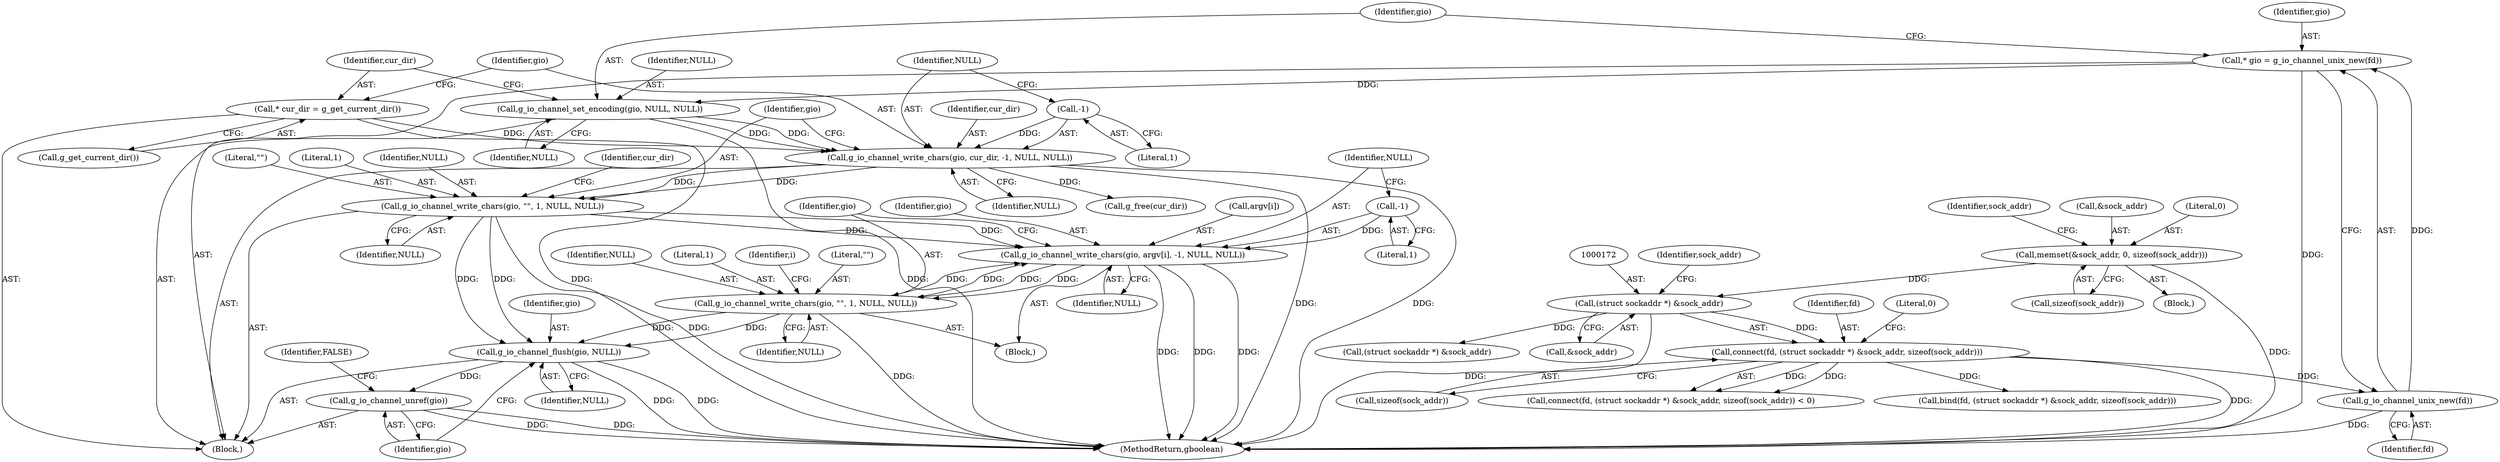digraph "0_lxde_f99163c6ff8b2f57c5f37b1ce5d62cf7450d4648@API" {
"1000314" [label="(Call,g_io_channel_write_chars(gio, argv[i], -1, NULL, NULL))"];
"1000295" [label="(Call,g_io_channel_write_chars(gio, \"\", 1, NULL, NULL))"];
"1000288" [label="(Call,g_io_channel_write_chars(gio, cur_dir, -1, NULL, NULL))"];
"1000280" [label="(Call,g_io_channel_set_encoding(gio, NULL, NULL))"];
"1000276" [label="(Call,* gio = g_io_channel_unix_new(fd))"];
"1000278" [label="(Call,g_io_channel_unix_new(fd))"];
"1000169" [label="(Call,connect(fd, (struct sockaddr *) &sock_addr, sizeof(sock_addr)))"];
"1000171" [label="(Call,(struct sockaddr *) &sock_addr)"];
"1000146" [label="(Call,memset(&sock_addr, 0, sizeof(sock_addr)))"];
"1000285" [label="(Call,* cur_dir = g_get_current_dir())"];
"1000291" [label="(Call,-1)"];
"1000323" [label="(Call,g_io_channel_write_chars(gio, \"\", 1, NULL, NULL))"];
"1000314" [label="(Call,g_io_channel_write_chars(gio, argv[i], -1, NULL, NULL))"];
"1000319" [label="(Call,-1)"];
"1000329" [label="(Call,g_io_channel_flush(gio, NULL))"];
"1000332" [label="(Call,g_io_channel_unref(gio))"];
"1000285" [label="(Call,* cur_dir = g_get_current_dir())"];
"1000278" [label="(Call,g_io_channel_unix_new(fd))"];
"1000292" [label="(Literal,1)"];
"1000279" [label="(Identifier,fd)"];
"1000325" [label="(Literal,\"\")"];
"1000327" [label="(Identifier,NULL)"];
"1000326" [label="(Literal,1)"];
"1000175" [label="(Call,sizeof(sock_addr))"];
"1000287" [label="(Call,g_get_current_dir())"];
"1000330" [label="(Identifier,gio)"];
"1000316" [label="(Call,argv[i])"];
"1000315" [label="(Identifier,gio)"];
"1000319" [label="(Call,-1)"];
"1000321" [label="(Identifier,NULL)"];
"1000281" [label="(Identifier,gio)"];
"1000314" [label="(Call,g_io_channel_write_chars(gio, argv[i], -1, NULL, NULL))"];
"1000335" [label="(Identifier,FALSE)"];
"1000177" [label="(Literal,0)"];
"1000294" [label="(Identifier,NULL)"];
"1000297" [label="(Literal,\"\")"];
"1000291" [label="(Call,-1)"];
"1000331" [label="(Identifier,NULL)"];
"1000332" [label="(Call,g_io_channel_unref(gio))"];
"1000301" [label="(Call,g_free(cur_dir))"];
"1000277" [label="(Identifier,gio)"];
"1000295" [label="(Call,g_io_channel_write_chars(gio, \"\", 1, NULL, NULL))"];
"1000171" [label="(Call,(struct sockaddr *) &sock_addr)"];
"1000323" [label="(Call,g_io_channel_write_chars(gio, \"\", 1, NULL, NULL))"];
"1000286" [label="(Identifier,cur_dir)"];
"1000120" [label="(Block,)"];
"1000290" [label="(Identifier,cur_dir)"];
"1000147" [label="(Call,&sock_addr)"];
"1000169" [label="(Call,connect(fd, (struct sockaddr *) &sock_addr, sizeof(sock_addr)))"];
"1000289" [label="(Identifier,gio)"];
"1000298" [label="(Literal,1)"];
"1000312" [label="(Identifier,i)"];
"1000299" [label="(Identifier,NULL)"];
"1000146" [label="(Call,memset(&sock_addr, 0, sizeof(sock_addr)))"];
"1000320" [label="(Literal,1)"];
"1000300" [label="(Identifier,NULL)"];
"1000187" [label="(Call,(struct sockaddr *) &sock_addr)"];
"1000293" [label="(Identifier,NULL)"];
"1000168" [label="(Call,connect(fd, (struct sockaddr *) &sock_addr, sizeof(sock_addr)) < 0)"];
"1000322" [label="(Identifier,NULL)"];
"1000282" [label="(Identifier,NULL)"];
"1000149" [label="(Literal,0)"];
"1000329" [label="(Call,g_io_channel_flush(gio, NULL))"];
"1000272" [label="(Block,)"];
"1000154" [label="(Identifier,sock_addr)"];
"1000283" [label="(Identifier,NULL)"];
"1000176" [label="(Identifier,sock_addr)"];
"1000288" [label="(Call,g_io_channel_write_chars(gio, cur_dir, -1, NULL, NULL))"];
"1000280" [label="(Call,g_io_channel_set_encoding(gio, NULL, NULL))"];
"1000313" [label="(Block,)"];
"1000170" [label="(Identifier,fd)"];
"1000276" [label="(Call,* gio = g_io_channel_unix_new(fd))"];
"1000173" [label="(Call,&sock_addr)"];
"1000333" [label="(Identifier,gio)"];
"1000150" [label="(Call,sizeof(sock_addr))"];
"1000336" [label="(MethodReturn,gboolean)"];
"1000185" [label="(Call,bind(fd, (struct sockaddr *) &sock_addr, sizeof(sock_addr)))"];
"1000328" [label="(Identifier,NULL)"];
"1000302" [label="(Identifier,cur_dir)"];
"1000324" [label="(Identifier,gio)"];
"1000296" [label="(Identifier,gio)"];
"1000314" -> "1000313"  [label="AST: "];
"1000314" -> "1000322"  [label="CFG: "];
"1000315" -> "1000314"  [label="AST: "];
"1000316" -> "1000314"  [label="AST: "];
"1000319" -> "1000314"  [label="AST: "];
"1000321" -> "1000314"  [label="AST: "];
"1000322" -> "1000314"  [label="AST: "];
"1000324" -> "1000314"  [label="CFG: "];
"1000314" -> "1000336"  [label="DDG: "];
"1000314" -> "1000336"  [label="DDG: "];
"1000314" -> "1000336"  [label="DDG: "];
"1000295" -> "1000314"  [label="DDG: "];
"1000295" -> "1000314"  [label="DDG: "];
"1000323" -> "1000314"  [label="DDG: "];
"1000323" -> "1000314"  [label="DDG: "];
"1000319" -> "1000314"  [label="DDG: "];
"1000314" -> "1000323"  [label="DDG: "];
"1000314" -> "1000323"  [label="DDG: "];
"1000295" -> "1000272"  [label="AST: "];
"1000295" -> "1000300"  [label="CFG: "];
"1000296" -> "1000295"  [label="AST: "];
"1000297" -> "1000295"  [label="AST: "];
"1000298" -> "1000295"  [label="AST: "];
"1000299" -> "1000295"  [label="AST: "];
"1000300" -> "1000295"  [label="AST: "];
"1000302" -> "1000295"  [label="CFG: "];
"1000295" -> "1000336"  [label="DDG: "];
"1000288" -> "1000295"  [label="DDG: "];
"1000288" -> "1000295"  [label="DDG: "];
"1000295" -> "1000329"  [label="DDG: "];
"1000295" -> "1000329"  [label="DDG: "];
"1000288" -> "1000272"  [label="AST: "];
"1000288" -> "1000294"  [label="CFG: "];
"1000289" -> "1000288"  [label="AST: "];
"1000290" -> "1000288"  [label="AST: "];
"1000291" -> "1000288"  [label="AST: "];
"1000293" -> "1000288"  [label="AST: "];
"1000294" -> "1000288"  [label="AST: "];
"1000296" -> "1000288"  [label="CFG: "];
"1000288" -> "1000336"  [label="DDG: "];
"1000288" -> "1000336"  [label="DDG: "];
"1000280" -> "1000288"  [label="DDG: "];
"1000280" -> "1000288"  [label="DDG: "];
"1000285" -> "1000288"  [label="DDG: "];
"1000291" -> "1000288"  [label="DDG: "];
"1000288" -> "1000301"  [label="DDG: "];
"1000280" -> "1000272"  [label="AST: "];
"1000280" -> "1000283"  [label="CFG: "];
"1000281" -> "1000280"  [label="AST: "];
"1000282" -> "1000280"  [label="AST: "];
"1000283" -> "1000280"  [label="AST: "];
"1000286" -> "1000280"  [label="CFG: "];
"1000280" -> "1000336"  [label="DDG: "];
"1000276" -> "1000280"  [label="DDG: "];
"1000276" -> "1000272"  [label="AST: "];
"1000276" -> "1000278"  [label="CFG: "];
"1000277" -> "1000276"  [label="AST: "];
"1000278" -> "1000276"  [label="AST: "];
"1000281" -> "1000276"  [label="CFG: "];
"1000276" -> "1000336"  [label="DDG: "];
"1000278" -> "1000276"  [label="DDG: "];
"1000278" -> "1000279"  [label="CFG: "];
"1000279" -> "1000278"  [label="AST: "];
"1000278" -> "1000336"  [label="DDG: "];
"1000169" -> "1000278"  [label="DDG: "];
"1000169" -> "1000168"  [label="AST: "];
"1000169" -> "1000175"  [label="CFG: "];
"1000170" -> "1000169"  [label="AST: "];
"1000171" -> "1000169"  [label="AST: "];
"1000175" -> "1000169"  [label="AST: "];
"1000177" -> "1000169"  [label="CFG: "];
"1000169" -> "1000336"  [label="DDG: "];
"1000169" -> "1000168"  [label="DDG: "];
"1000169" -> "1000168"  [label="DDG: "];
"1000171" -> "1000169"  [label="DDG: "];
"1000169" -> "1000185"  [label="DDG: "];
"1000171" -> "1000173"  [label="CFG: "];
"1000172" -> "1000171"  [label="AST: "];
"1000173" -> "1000171"  [label="AST: "];
"1000176" -> "1000171"  [label="CFG: "];
"1000171" -> "1000336"  [label="DDG: "];
"1000146" -> "1000171"  [label="DDG: "];
"1000171" -> "1000187"  [label="DDG: "];
"1000146" -> "1000120"  [label="AST: "];
"1000146" -> "1000150"  [label="CFG: "];
"1000147" -> "1000146"  [label="AST: "];
"1000149" -> "1000146"  [label="AST: "];
"1000150" -> "1000146"  [label="AST: "];
"1000154" -> "1000146"  [label="CFG: "];
"1000146" -> "1000336"  [label="DDG: "];
"1000285" -> "1000272"  [label="AST: "];
"1000285" -> "1000287"  [label="CFG: "];
"1000286" -> "1000285"  [label="AST: "];
"1000287" -> "1000285"  [label="AST: "];
"1000289" -> "1000285"  [label="CFG: "];
"1000285" -> "1000336"  [label="DDG: "];
"1000291" -> "1000292"  [label="CFG: "];
"1000292" -> "1000291"  [label="AST: "];
"1000293" -> "1000291"  [label="CFG: "];
"1000323" -> "1000313"  [label="AST: "];
"1000323" -> "1000328"  [label="CFG: "];
"1000324" -> "1000323"  [label="AST: "];
"1000325" -> "1000323"  [label="AST: "];
"1000326" -> "1000323"  [label="AST: "];
"1000327" -> "1000323"  [label="AST: "];
"1000328" -> "1000323"  [label="AST: "];
"1000312" -> "1000323"  [label="CFG: "];
"1000323" -> "1000336"  [label="DDG: "];
"1000323" -> "1000329"  [label="DDG: "];
"1000323" -> "1000329"  [label="DDG: "];
"1000319" -> "1000320"  [label="CFG: "];
"1000320" -> "1000319"  [label="AST: "];
"1000321" -> "1000319"  [label="CFG: "];
"1000329" -> "1000272"  [label="AST: "];
"1000329" -> "1000331"  [label="CFG: "];
"1000330" -> "1000329"  [label="AST: "];
"1000331" -> "1000329"  [label="AST: "];
"1000333" -> "1000329"  [label="CFG: "];
"1000329" -> "1000336"  [label="DDG: "];
"1000329" -> "1000336"  [label="DDG: "];
"1000329" -> "1000332"  [label="DDG: "];
"1000332" -> "1000272"  [label="AST: "];
"1000332" -> "1000333"  [label="CFG: "];
"1000333" -> "1000332"  [label="AST: "];
"1000335" -> "1000332"  [label="CFG: "];
"1000332" -> "1000336"  [label="DDG: "];
"1000332" -> "1000336"  [label="DDG: "];
}
